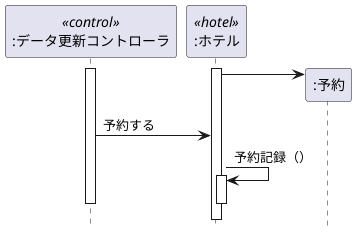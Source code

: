 @startuml

hide footbox
participant ":データ更新コントローラ" as user   <<control>>
participant ":ホテル" as  y <<hotel>>
participant ":予約" as  z

activate user
activate y
create z
y -> z <<create>>
user -> y :予約する
y -> y: 予約記録（）
activate y
deactivate user
deactivate y
@enduml